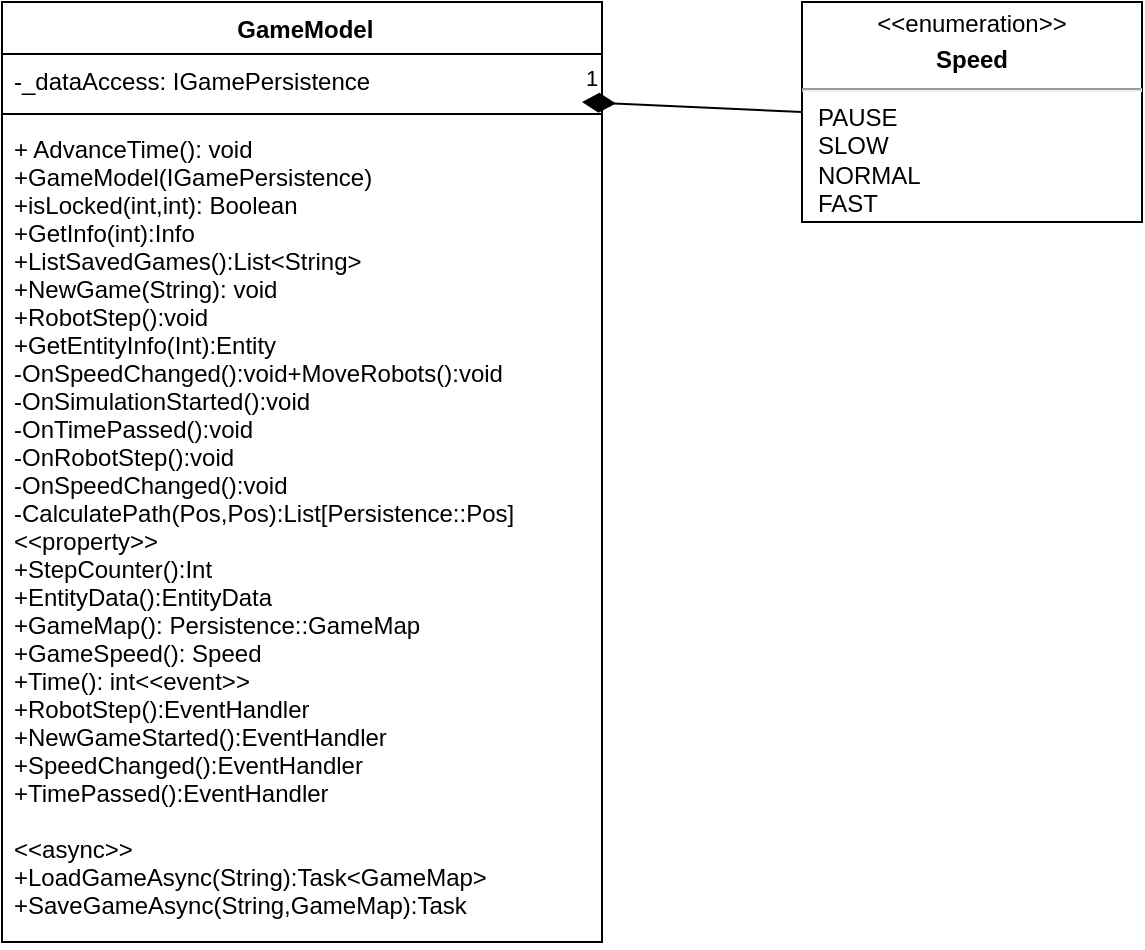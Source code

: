 <mxfile version="12.1.3" type="device" pages="1"><diagram id="3bo2XfxbpXNuXIWLoKB3" name="Page-1"><mxGraphModel dx="1408" dy="789" grid="1" gridSize="10" guides="1" tooltips="1" connect="1" arrows="1" fold="1" page="1" pageScale="1" pageWidth="850" pageHeight="1100" math="0" shadow="0"><root><mxCell id="0"/><mxCell id="1" parent="0"/><mxCell id="bGjIgR13ICtBpJ83ckfc-1" value=" GameModel&#xA;" style="swimlane;fontStyle=1;align=center;verticalAlign=top;childLayout=stackLayout;horizontal=1;startSize=26;horizontalStack=0;resizeParent=1;resizeParentMax=0;resizeLast=0;collapsible=1;marginBottom=0;" parent="1" vertex="1"><mxGeometry x="50" y="40" width="300" height="470" as="geometry"/></mxCell><mxCell id="bGjIgR13ICtBpJ83ckfc-2" value="-_dataAccess: IGamePersistence&#xA;" style="text;strokeColor=none;fillColor=none;align=left;verticalAlign=top;spacingLeft=4;spacingRight=4;overflow=hidden;rotatable=0;points=[[0,0.5],[1,0.5]];portConstraint=eastwest;" parent="bGjIgR13ICtBpJ83ckfc-1" vertex="1"><mxGeometry y="26" width="300" height="26" as="geometry"/></mxCell><mxCell id="bGjIgR13ICtBpJ83ckfc-3" value="" style="line;strokeWidth=1;fillColor=none;align=left;verticalAlign=middle;spacingTop=-1;spacingLeft=3;spacingRight=3;rotatable=0;labelPosition=right;points=[];portConstraint=eastwest;" parent="bGjIgR13ICtBpJ83ckfc-1" vertex="1"><mxGeometry y="52" width="300" height="8" as="geometry"/></mxCell><mxCell id="bGjIgR13ICtBpJ83ckfc-4" value="+ AdvanceTime(): void&#xA;+GameModel(IGamePersistence)&#xA;+isLocked(int,int): Boolean&#xA;+GetInfo(int):Info&#xA;+ListSavedGames():List&lt;String&gt;&#xA;+NewGame(String): void&#xA;+RobotStep():void&#xA;+GetEntityInfo(Int):Entity&#xA;-OnSpeedChanged():void+MoveRobots():void&#xA;-OnSimulationStarted():void&#xA;-OnTimePassed():void&#xA;-OnRobotStep():void&#xA;-OnSpeedChanged():void&#xA;-CalculatePath(Pos,Pos):List[Persistence::Pos]&#xA;&lt;&lt;property&gt;&gt;&#xA;+StepCounter():Int&#xA;+EntityData():EntityData&#xA;+GameMap(): Persistence::GameMap&#xA;+GameSpeed(): Speed&#xA;+Time(): int&lt;&lt;event&gt;&gt;&#xA;+RobotStep():EventHandler&#xA;+NewGameStarted():EventHandler&#xA;+SpeedChanged():EventHandler&#xA;+TimePassed():EventHandler&#xA;&#xA;&lt;&lt;async&gt;&gt;&#xA;+LoadGameAsync(String):Task&lt;GameMap&gt;&#xA;+SaveGameAsync(String,GameMap):Task&#xA;" style="text;strokeColor=none;fillColor=none;align=left;verticalAlign=top;spacingLeft=4;spacingRight=4;overflow=hidden;rotatable=0;points=[[0,0.5],[1,0.5]];portConstraint=eastwest;" parent="bGjIgR13ICtBpJ83ckfc-1" vertex="1"><mxGeometry y="60" width="300" height="410" as="geometry"/></mxCell><mxCell id="bGjIgR13ICtBpJ83ckfc-31" value="&lt;p style=&quot;margin: 4px 0px 0px; text-align: center;&quot;&gt;&amp;lt;&amp;lt;enumeration&amp;gt;&amp;gt;&lt;/p&gt;&lt;p style=&quot;margin: 4px 0px 0px; text-align: center;&quot;&gt;&lt;b&gt;Speed&lt;br&gt;&lt;/b&gt;&lt;/p&gt;&lt;hr&gt;&lt;p style=&quot;margin: 0px ; margin-left: 8px&quot;&gt;PAUSE&lt;br&gt;SLOW&lt;br&gt;NORMAL&lt;/p&gt;&lt;p style=&quot;margin: 0px ; margin-left: 8px&quot;&gt;FAST&lt;/p&gt;&lt;p style=&quot;margin: 0px ; margin-left: 8px&quot;&gt;&lt;br&gt;&lt;/p&gt;" style="verticalAlign=top;align=left;overflow=fill;fontSize=12;fontFamily=Helvetica;html=1;fontStyle=0" parent="1" vertex="1"><mxGeometry x="450" y="40" width="170" height="110" as="geometry"/></mxCell><mxCell id="Oa5WRO0oWXr--86OBp2v-32" value="1" style="endArrow=none;html=1;endSize=12;startArrow=diamondThin;startSize=14;startFill=1;align=left;verticalAlign=bottom;entryX=0;entryY=0.5;entryDx=0;entryDy=0;endFill=0;" parent="1" target="bGjIgR13ICtBpJ83ckfc-31" edge="1"><mxGeometry x="-1" y="3" relative="1" as="geometry"><mxPoint x="340" y="90" as="sourcePoint"/><mxPoint x="500" y="90" as="targetPoint"/></mxGeometry></mxCell></root></mxGraphModel></diagram></mxfile>